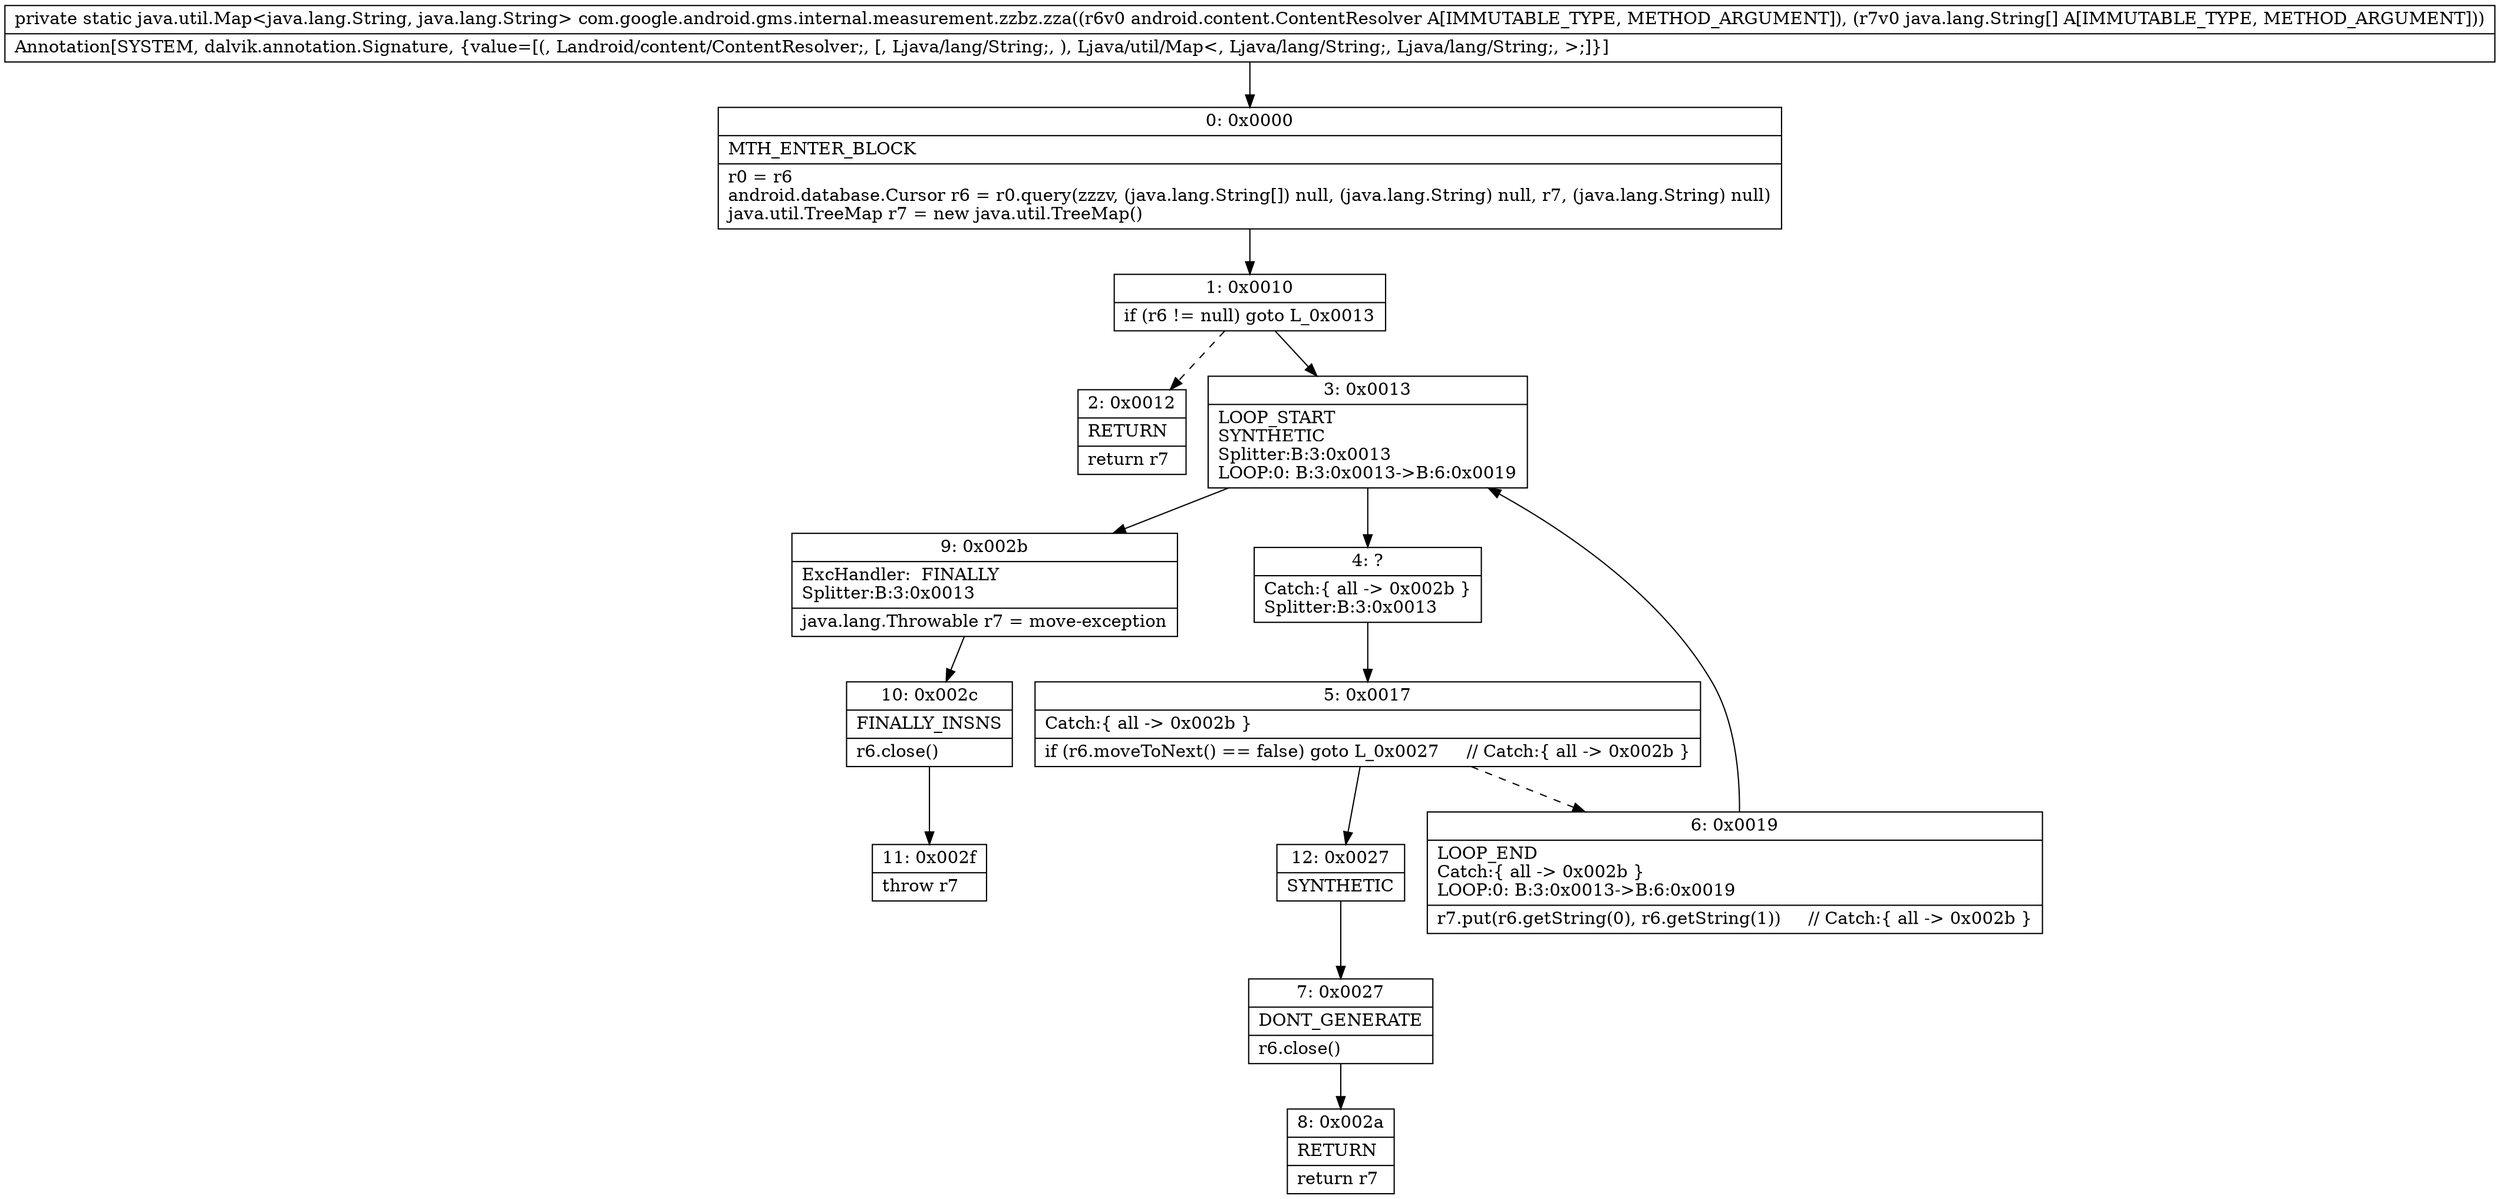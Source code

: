 digraph "CFG forcom.google.android.gms.internal.measurement.zzbz.zza(Landroid\/content\/ContentResolver;[Ljava\/lang\/String;)Ljava\/util\/Map;" {
Node_0 [shape=record,label="{0\:\ 0x0000|MTH_ENTER_BLOCK\l|r0 = r6\landroid.database.Cursor r6 = r0.query(zzzv, (java.lang.String[]) null, (java.lang.String) null, r7, (java.lang.String) null)\ljava.util.TreeMap r7 = new java.util.TreeMap()\l}"];
Node_1 [shape=record,label="{1\:\ 0x0010|if (r6 != null) goto L_0x0013\l}"];
Node_2 [shape=record,label="{2\:\ 0x0012|RETURN\l|return r7\l}"];
Node_3 [shape=record,label="{3\:\ 0x0013|LOOP_START\lSYNTHETIC\lSplitter:B:3:0x0013\lLOOP:0: B:3:0x0013\-\>B:6:0x0019\l}"];
Node_4 [shape=record,label="{4\:\ ?|Catch:\{ all \-\> 0x002b \}\lSplitter:B:3:0x0013\l}"];
Node_5 [shape=record,label="{5\:\ 0x0017|Catch:\{ all \-\> 0x002b \}\l|if (r6.moveToNext() == false) goto L_0x0027     \/\/ Catch:\{ all \-\> 0x002b \}\l}"];
Node_6 [shape=record,label="{6\:\ 0x0019|LOOP_END\lCatch:\{ all \-\> 0x002b \}\lLOOP:0: B:3:0x0013\-\>B:6:0x0019\l|r7.put(r6.getString(0), r6.getString(1))     \/\/ Catch:\{ all \-\> 0x002b \}\l}"];
Node_7 [shape=record,label="{7\:\ 0x0027|DONT_GENERATE\l|r6.close()\l}"];
Node_8 [shape=record,label="{8\:\ 0x002a|RETURN\l|return r7\l}"];
Node_9 [shape=record,label="{9\:\ 0x002b|ExcHandler:  FINALLY\lSplitter:B:3:0x0013\l|java.lang.Throwable r7 = move\-exception\l}"];
Node_10 [shape=record,label="{10\:\ 0x002c|FINALLY_INSNS\l|r6.close()\l}"];
Node_11 [shape=record,label="{11\:\ 0x002f|throw r7\l}"];
Node_12 [shape=record,label="{12\:\ 0x0027|SYNTHETIC\l}"];
MethodNode[shape=record,label="{private static java.util.Map\<java.lang.String, java.lang.String\> com.google.android.gms.internal.measurement.zzbz.zza((r6v0 android.content.ContentResolver A[IMMUTABLE_TYPE, METHOD_ARGUMENT]), (r7v0 java.lang.String[] A[IMMUTABLE_TYPE, METHOD_ARGUMENT]))  | Annotation[SYSTEM, dalvik.annotation.Signature, \{value=[(, Landroid\/content\/ContentResolver;, [, Ljava\/lang\/String;, ), Ljava\/util\/Map\<, Ljava\/lang\/String;, Ljava\/lang\/String;, \>;]\}]\l}"];
MethodNode -> Node_0;
Node_0 -> Node_1;
Node_1 -> Node_2[style=dashed];
Node_1 -> Node_3;
Node_3 -> Node_4;
Node_3 -> Node_9;
Node_4 -> Node_5;
Node_5 -> Node_6[style=dashed];
Node_5 -> Node_12;
Node_6 -> Node_3;
Node_7 -> Node_8;
Node_9 -> Node_10;
Node_10 -> Node_11;
Node_12 -> Node_7;
}

